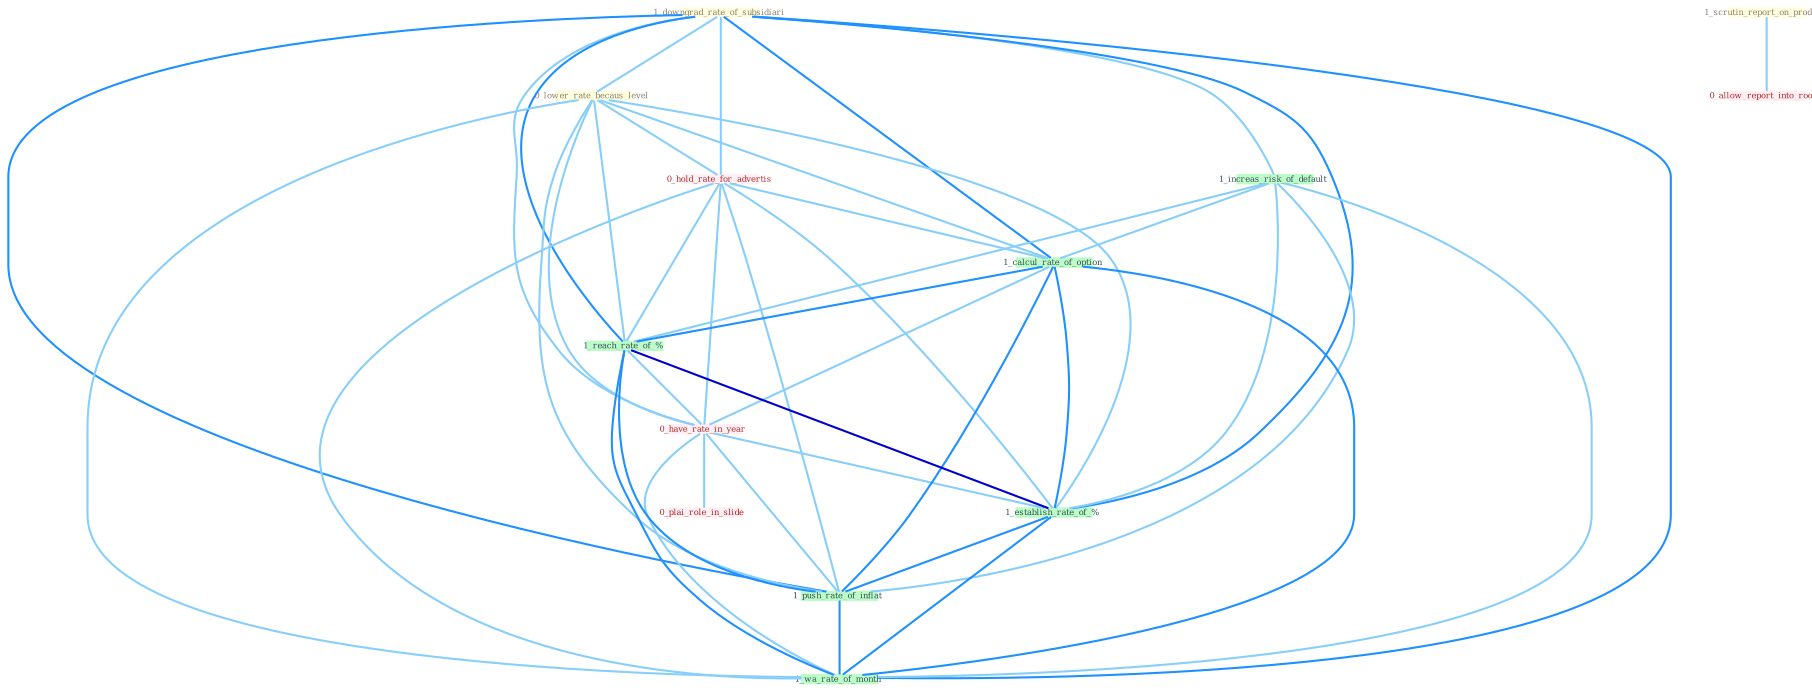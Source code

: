Graph G{ 
    node
    [shape=polygon,style=filled,width=.5,height=.06,color="#BDFCC9",fixedsize=true,fontsize=4,
    fontcolor="#2f4f4f"];
    {node
    [color="#ffffe0", fontcolor="#8b7d6b"] "1_downgrad_rate_of_subsidiari " "0_lower_rate_becaus_level " "1_scrutin_report_on_product "}
{node [color="#fff0f5", fontcolor="#b22222"] "0_allow_report_into_room " "0_hold_rate_for_advertis " "0_have_rate_in_year " "0_plai_role_in_slide "}
edge [color="#B0E2FF"];

	"1_downgrad_rate_of_subsidiari " -- "0_lower_rate_becaus_level " [w="1", color="#87cefa" ];
	"1_downgrad_rate_of_subsidiari " -- "1_increas_risk_of_default " [w="1", color="#87cefa" ];
	"1_downgrad_rate_of_subsidiari " -- "0_hold_rate_for_advertis " [w="1", color="#87cefa" ];
	"1_downgrad_rate_of_subsidiari " -- "1_calcul_rate_of_option " [w="2", color="#1e90ff" , len=0.8];
	"1_downgrad_rate_of_subsidiari " -- "1_reach_rate_of_% " [w="2", color="#1e90ff" , len=0.8];
	"1_downgrad_rate_of_subsidiari " -- "0_have_rate_in_year " [w="1", color="#87cefa" ];
	"1_downgrad_rate_of_subsidiari " -- "1_establish_rate_of_% " [w="2", color="#1e90ff" , len=0.8];
	"1_downgrad_rate_of_subsidiari " -- "1_push_rate_of_inflat " [w="2", color="#1e90ff" , len=0.8];
	"1_downgrad_rate_of_subsidiari " -- "1_wa_rate_of_month " [w="2", color="#1e90ff" , len=0.8];
	"0_lower_rate_becaus_level " -- "0_hold_rate_for_advertis " [w="1", color="#87cefa" ];
	"0_lower_rate_becaus_level " -- "1_calcul_rate_of_option " [w="1", color="#87cefa" ];
	"0_lower_rate_becaus_level " -- "1_reach_rate_of_% " [w="1", color="#87cefa" ];
	"0_lower_rate_becaus_level " -- "0_have_rate_in_year " [w="1", color="#87cefa" ];
	"0_lower_rate_becaus_level " -- "1_establish_rate_of_% " [w="1", color="#87cefa" ];
	"0_lower_rate_becaus_level " -- "1_push_rate_of_inflat " [w="1", color="#87cefa" ];
	"0_lower_rate_becaus_level " -- "1_wa_rate_of_month " [w="1", color="#87cefa" ];
	"1_scrutin_report_on_product " -- "0_allow_report_into_room " [w="1", color="#87cefa" ];
	"1_increas_risk_of_default " -- "1_calcul_rate_of_option " [w="1", color="#87cefa" ];
	"1_increas_risk_of_default " -- "1_reach_rate_of_% " [w="1", color="#87cefa" ];
	"1_increas_risk_of_default " -- "1_establish_rate_of_% " [w="1", color="#87cefa" ];
	"1_increas_risk_of_default " -- "1_push_rate_of_inflat " [w="1", color="#87cefa" ];
	"1_increas_risk_of_default " -- "1_wa_rate_of_month " [w="1", color="#87cefa" ];
	"0_hold_rate_for_advertis " -- "1_calcul_rate_of_option " [w="1", color="#87cefa" ];
	"0_hold_rate_for_advertis " -- "1_reach_rate_of_% " [w="1", color="#87cefa" ];
	"0_hold_rate_for_advertis " -- "0_have_rate_in_year " [w="1", color="#87cefa" ];
	"0_hold_rate_for_advertis " -- "1_establish_rate_of_% " [w="1", color="#87cefa" ];
	"0_hold_rate_for_advertis " -- "1_push_rate_of_inflat " [w="1", color="#87cefa" ];
	"0_hold_rate_for_advertis " -- "1_wa_rate_of_month " [w="1", color="#87cefa" ];
	"1_calcul_rate_of_option " -- "1_reach_rate_of_% " [w="2", color="#1e90ff" , len=0.8];
	"1_calcul_rate_of_option " -- "0_have_rate_in_year " [w="1", color="#87cefa" ];
	"1_calcul_rate_of_option " -- "1_establish_rate_of_% " [w="2", color="#1e90ff" , len=0.8];
	"1_calcul_rate_of_option " -- "1_push_rate_of_inflat " [w="2", color="#1e90ff" , len=0.8];
	"1_calcul_rate_of_option " -- "1_wa_rate_of_month " [w="2", color="#1e90ff" , len=0.8];
	"1_reach_rate_of_% " -- "0_have_rate_in_year " [w="1", color="#87cefa" ];
	"1_reach_rate_of_% " -- "1_establish_rate_of_% " [w="3", color="#0000cd" , len=0.6];
	"1_reach_rate_of_% " -- "1_push_rate_of_inflat " [w="2", color="#1e90ff" , len=0.8];
	"1_reach_rate_of_% " -- "1_wa_rate_of_month " [w="2", color="#1e90ff" , len=0.8];
	"0_have_rate_in_year " -- "1_establish_rate_of_% " [w="1", color="#87cefa" ];
	"0_have_rate_in_year " -- "0_plai_role_in_slide " [w="1", color="#87cefa" ];
	"0_have_rate_in_year " -- "1_push_rate_of_inflat " [w="1", color="#87cefa" ];
	"0_have_rate_in_year " -- "1_wa_rate_of_month " [w="1", color="#87cefa" ];
	"1_establish_rate_of_% " -- "1_push_rate_of_inflat " [w="2", color="#1e90ff" , len=0.8];
	"1_establish_rate_of_% " -- "1_wa_rate_of_month " [w="2", color="#1e90ff" , len=0.8];
	"1_push_rate_of_inflat " -- "1_wa_rate_of_month " [w="2", color="#1e90ff" , len=0.8];
}